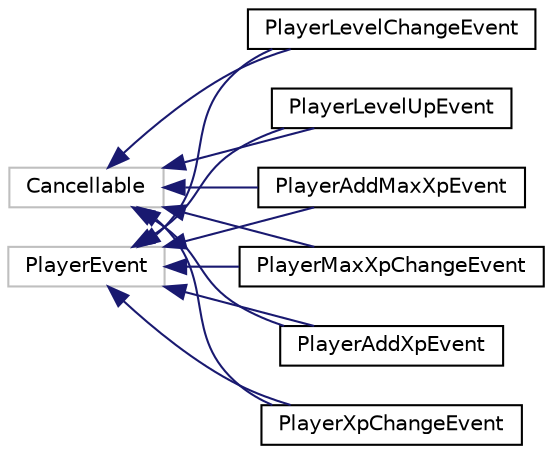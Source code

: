 digraph "クラス階層図"
{
 // INTERACTIVE_SVG=YES
  edge [fontname="Helvetica",fontsize="10",labelfontname="Helvetica",labelfontsize="10"];
  node [fontname="Helvetica",fontsize="10",shape=record];
  rankdir="LR";
  Node10 [label="Cancellable",height=0.2,width=0.4,color="grey75", fillcolor="white", style="filled"];
  Node10 -> Node0 [dir="back",color="midnightblue",fontsize="10",style="solid",fontname="Helvetica"];
  Node0 [label="PlayerLevelChangeEvent",height=0.2,width=0.4,color="black", fillcolor="white", style="filled",URL="$class_inko_h_x_1_1_leve_library_1_1event_1_1level_1_1_player_level_change_event.html"];
  Node10 -> Node5 [dir="back",color="midnightblue",fontsize="10",style="solid",fontname="Helvetica"];
  Node5 [label="PlayerLevelUpEvent",height=0.2,width=0.4,color="black", fillcolor="white", style="filled",URL="$class_inko_h_x_1_1_leve_library_1_1event_1_1level_1_1_player_level_up_event.html"];
  Node10 -> Node6 [dir="back",color="midnightblue",fontsize="10",style="solid",fontname="Helvetica"];
  Node6 [label="PlayerAddMaxXpEvent",height=0.2,width=0.4,color="black", fillcolor="white", style="filled",URL="$class_inko_h_x_1_1_leve_library_1_1event_1_1xp_1_1max_1_1_player_add_max_xp_event.html"];
  Node10 -> Node7 [dir="back",color="midnightblue",fontsize="10",style="solid",fontname="Helvetica"];
  Node7 [label="PlayerMaxXpChangeEvent",height=0.2,width=0.4,color="black", fillcolor="white", style="filled",URL="$class_inko_h_x_1_1_leve_library_1_1event_1_1xp_1_1max_1_1_player_max_xp_change_event.html"];
  Node10 -> Node8 [dir="back",color="midnightblue",fontsize="10",style="solid",fontname="Helvetica"];
  Node8 [label="PlayerAddXpEvent",height=0.2,width=0.4,color="black", fillcolor="white", style="filled",URL="$class_inko_h_x_1_1_leve_library_1_1event_1_1xp_1_1_player_add_xp_event.html"];
  Node10 -> Node9 [dir="back",color="midnightblue",fontsize="10",style="solid",fontname="Helvetica"];
  Node9 [label="PlayerXpChangeEvent",height=0.2,width=0.4,color="black", fillcolor="white", style="filled",URL="$class_inko_h_x_1_1_leve_library_1_1event_1_1xp_1_1_player_xp_change_event.html"];
  Node3 [label="PlayerEvent",height=0.2,width=0.4,color="grey75", fillcolor="white", style="filled"];
  Node3 -> Node0 [dir="back",color="midnightblue",fontsize="10",style="solid",fontname="Helvetica"];
  Node3 -> Node5 [dir="back",color="midnightblue",fontsize="10",style="solid",fontname="Helvetica"];
  Node3 -> Node6 [dir="back",color="midnightblue",fontsize="10",style="solid",fontname="Helvetica"];
  Node3 -> Node7 [dir="back",color="midnightblue",fontsize="10",style="solid",fontname="Helvetica"];
  Node3 -> Node8 [dir="back",color="midnightblue",fontsize="10",style="solid",fontname="Helvetica"];
  Node3 -> Node9 [dir="back",color="midnightblue",fontsize="10",style="solid",fontname="Helvetica"];
}
